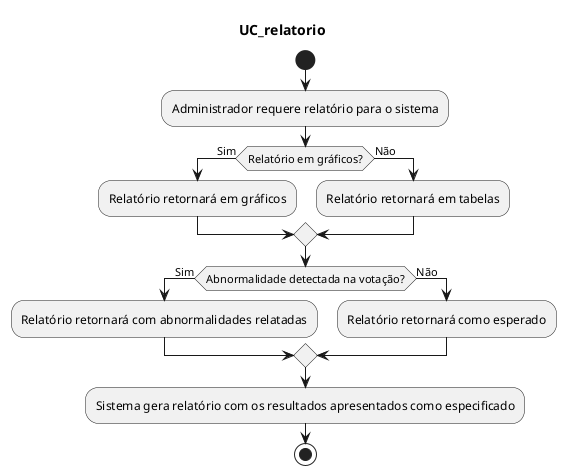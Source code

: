 @startuml
title UC_relatorio
start
:Administrador requere relatório para o sistema;
if (Relatório em gráficos?) then (Sim)
  :Relatório retornará em gráficos;
else (Não)
  :Relatório retornará em tabelas;
endif
if (Abnormalidade detectada na votação?) then (Sim)
  :Relatório retornará com abnormalidades relatadas;
else (Não)
  :Relatório retornará como esperado;
endif
:Sistema gera relatório com os resultados apresentados como especificado;
stop
@enduml